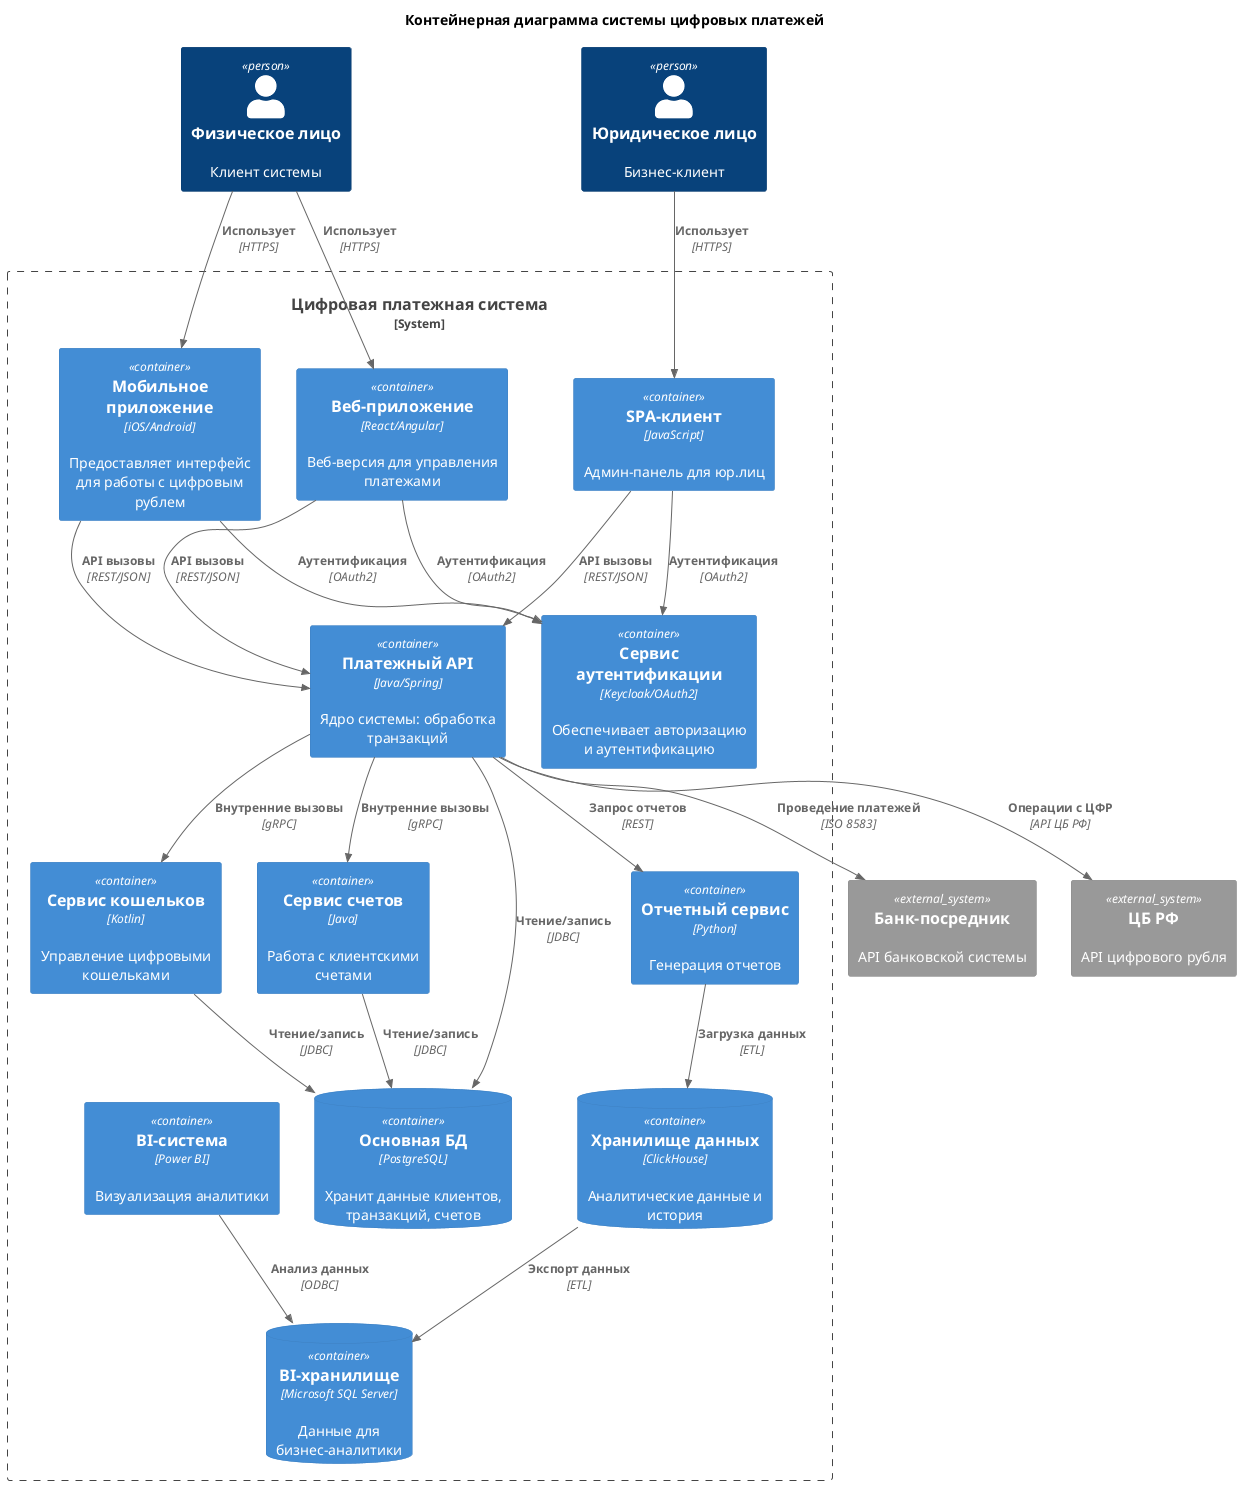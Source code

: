 @startuml
!include <C4/C4_Context>
!include <C4/C4_Container>

title Контейнерная диаграмма системы цифровых платежей

Person(physical_client, "Физическое лицо", "Клиент системы")
Person(legal_client, "Юридическое лицо", "Бизнес-клиент")

System_Boundary(payment_system, "Цифровая платежная система") {
    Container(mobile_app, "Мобильное приложение", "iOS/Android", "Предоставляет интерфейс для работы с цифровым рублем")
    Container(web_app, "Веб-приложение", "React/Angular", "Веб-версия для управления платежами")
    Container(spa, "SPA-клиент", "JavaScript", "Админ-панель для юр.лиц")
    Container(auth_service, "Сервис аутентификации", "Keycloak/OAuth2", "Обеспечивает авторизацию и аутентификацию")
    Container(payment_api, "Платежный API", "Java/Spring", "Ядро системы: обработка транзакций")
    Container(wallet_service, "Сервис кошельков", "Kotlin", "Управление цифровыми кошельками")
    Container(account_service, "Сервис счетов", "Java", "Работа с клиентскими счетами")
    Container(reporting_service, "Отчетный сервис", "Python", "Генерация отчетов")
    
    ContainerDb(main_db, "Основная БД", "PostgreSQL", "Хранит данные клиентов, транзакций, счетов")
    ContainerDb(dwh, "Хранилище данных", "ClickHouse", "Аналитические данные и история")
    ContainerDb(bi_db, "BI-хранилище", "Microsoft SQL Server", "Данные для бизнес-аналитики")
    Container(bi_tool, "BI-система", "Power BI", "Визуализация аналитики")
}

System_Ext(bank, "Банк-посредник", "API банковской системы")
System_Ext(cbr, "ЦБ РФ", "API цифрового рубля")

' Связи между контейнерами
Rel(physical_client, mobile_app, "Использует", "HTTPS")
Rel(physical_client, web_app, "Использует", "HTTPS")
Rel(legal_client, spa, "Использует", "HTTPS")

Rel(mobile_app, auth_service, "Аутентификация", "OAuth2")
Rel(web_app, auth_service, "Аутентификация", "OAuth2")
Rel(spa, auth_service, "Аутентификация", "OAuth2")

Rel(mobile_app, payment_api, "API вызовы", "REST/JSON")
Rel(web_app, payment_api, "API вызовы", "REST/JSON")
Rel(spa, payment_api, "API вызовы", "REST/JSON")

Rel(payment_api, wallet_service, "Внутренние вызовы", "gRPC")
Rel(payment_api, account_service, "Внутренние вызовы", "gRPC")
Rel(payment_api, reporting_service, "Запрос отчетов", "REST")

Rel(wallet_service, main_db, "Чтение/запись", "JDBC")
Rel(account_service, main_db, "Чтение/запись", "JDBC")
Rel(payment_api, main_db, "Чтение/запись", "JDBC")

Rel(reporting_service, dwh, "Загрузка данных", "ETL")
Rel(dwh, bi_db, "Экспорт данных", "ETL")
Rel(bi_tool, bi_db, "Анализ данных", "ODBC")

Rel(payment_api, bank, "Проведение платежей", "ISO 8583")
Rel(payment_api, cbr, "Операции с ЦФР", "API ЦБ РФ")

@enduml